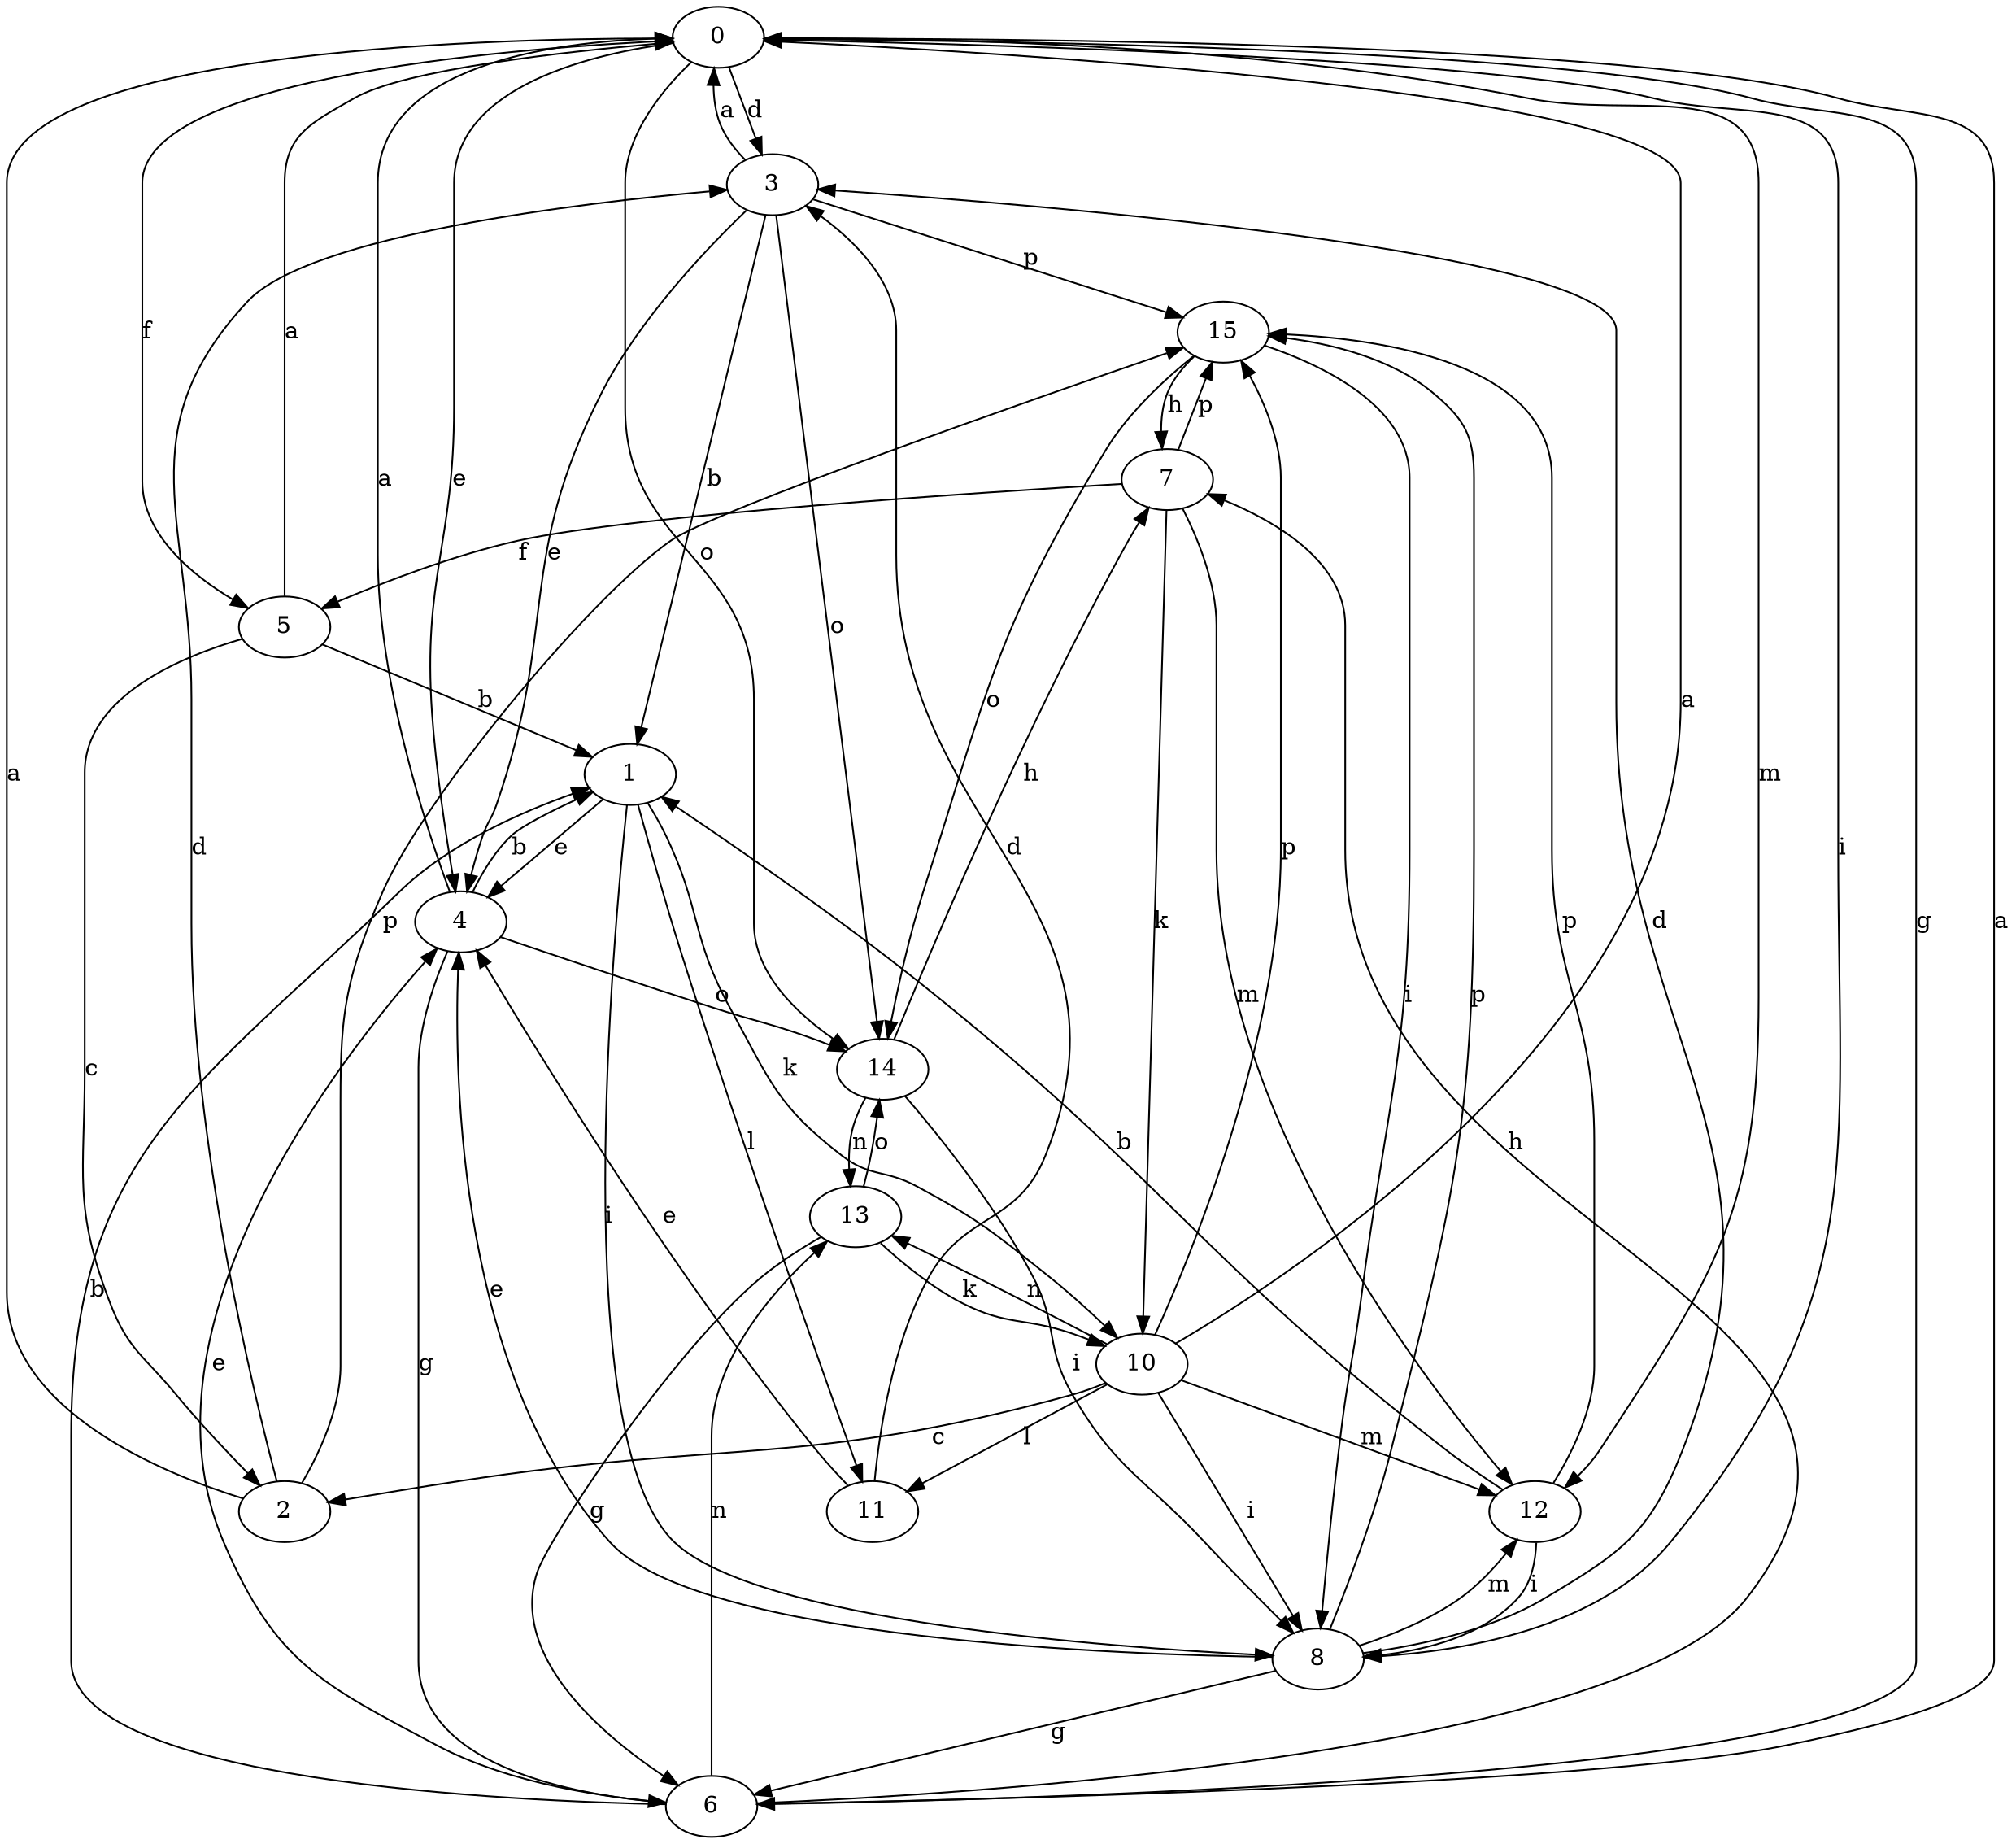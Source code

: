 strict digraph  {
0;
1;
2;
3;
4;
5;
6;
7;
8;
10;
11;
12;
13;
14;
15;
0 -> 3  [label=d];
0 -> 4  [label=e];
0 -> 5  [label=f];
0 -> 6  [label=g];
0 -> 8  [label=i];
0 -> 12  [label=m];
0 -> 14  [label=o];
1 -> 4  [label=e];
1 -> 8  [label=i];
1 -> 10  [label=k];
1 -> 11  [label=l];
2 -> 0  [label=a];
2 -> 3  [label=d];
2 -> 15  [label=p];
3 -> 0  [label=a];
3 -> 1  [label=b];
3 -> 4  [label=e];
3 -> 14  [label=o];
3 -> 15  [label=p];
4 -> 0  [label=a];
4 -> 1  [label=b];
4 -> 6  [label=g];
4 -> 14  [label=o];
5 -> 0  [label=a];
5 -> 1  [label=b];
5 -> 2  [label=c];
6 -> 0  [label=a];
6 -> 1  [label=b];
6 -> 4  [label=e];
6 -> 7  [label=h];
6 -> 13  [label=n];
7 -> 5  [label=f];
7 -> 10  [label=k];
7 -> 12  [label=m];
7 -> 15  [label=p];
8 -> 3  [label=d];
8 -> 4  [label=e];
8 -> 6  [label=g];
8 -> 12  [label=m];
8 -> 15  [label=p];
10 -> 0  [label=a];
10 -> 2  [label=c];
10 -> 8  [label=i];
10 -> 11  [label=l];
10 -> 12  [label=m];
10 -> 13  [label=n];
10 -> 15  [label=p];
11 -> 3  [label=d];
11 -> 4  [label=e];
12 -> 1  [label=b];
12 -> 8  [label=i];
12 -> 15  [label=p];
13 -> 6  [label=g];
13 -> 10  [label=k];
13 -> 14  [label=o];
14 -> 7  [label=h];
14 -> 8  [label=i];
14 -> 13  [label=n];
15 -> 7  [label=h];
15 -> 8  [label=i];
15 -> 14  [label=o];
}
